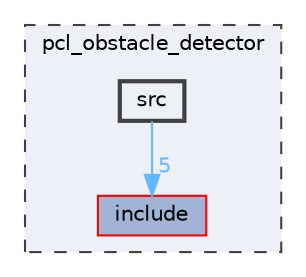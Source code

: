 digraph "pcl_obstacle_detector/src"
{
 // LATEX_PDF_SIZE
  bgcolor="transparent";
  edge [fontname=Helvetica,fontsize=10,labelfontname=Helvetica,labelfontsize=10];
  node [fontname=Helvetica,fontsize=10,shape=box,height=0.2,width=0.4];
  compound=true
  subgraph clusterdir_02f403d4325ab6680ab988ca3ed0e14e {
    graph [ bgcolor="#edf0f7", pencolor="grey25", label="pcl_obstacle_detector", fontname=Helvetica,fontsize=10 style="filled,dashed", URL="dir_02f403d4325ab6680ab988ca3ed0e14e.html",tooltip=""]
  dir_c656f9e259fc26c236d5fd02e5c449ad [label="include", fillcolor="#a2b4d6", color="red", style="filled", URL="dir_c656f9e259fc26c236d5fd02e5c449ad.html",tooltip=""];
  dir_461583b0fa932a795342664c5ae2977a [label="src", fillcolor="#edf0f7", color="grey25", style="filled,bold", URL="dir_461583b0fa932a795342664c5ae2977a.html",tooltip=""];
  }
  dir_461583b0fa932a795342664c5ae2977a->dir_c656f9e259fc26c236d5fd02e5c449ad [headlabel="5", labeldistance=1.5 headhref="dir_000007_000003.html" href="dir_000007_000003.html" color="steelblue1" fontcolor="steelblue1"];
}
